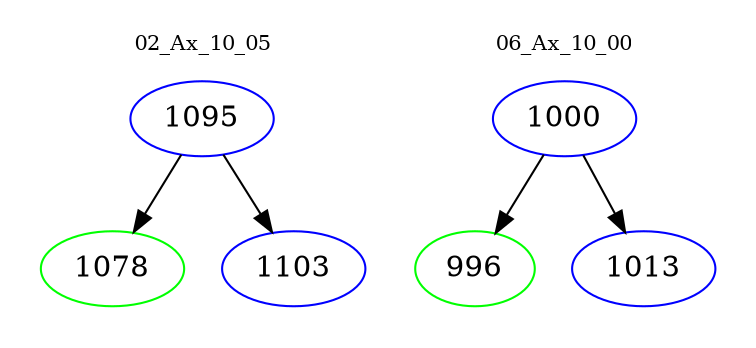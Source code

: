 digraph{
subgraph cluster_0 {
color = white
label = "02_Ax_10_05";
fontsize=10;
T0_1095 [label="1095", color="blue"]
T0_1095 -> T0_1078 [color="black"]
T0_1078 [label="1078", color="green"]
T0_1095 -> T0_1103 [color="black"]
T0_1103 [label="1103", color="blue"]
}
subgraph cluster_1 {
color = white
label = "06_Ax_10_00";
fontsize=10;
T1_1000 [label="1000", color="blue"]
T1_1000 -> T1_996 [color="black"]
T1_996 [label="996", color="green"]
T1_1000 -> T1_1013 [color="black"]
T1_1013 [label="1013", color="blue"]
}
}
